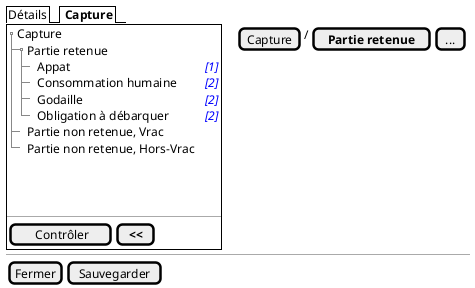 @startsalt
{
  {/ Détails | <b> Capture }
  {+
   {T
       + Capture    | .
       ++ Partie retenue
       +++ Appat | <i><color:blue>[1]
       +++ Consommation humaine | <i><color:blue>[2]
       +++ Godaille | <i><color:blue>[2]
       +++ Obligation à débarquer | <i><color:blue>[2]
       ++ Partie non retenue, Vrac
       ++ Partie non retenue, Hors-Vrac
   }
    .
    .
    .
   --
   {
      [<&checkmark> Contrôler] | [ <b><< ]
   }
  } | . | {
    { [Capture] | / | [<b>Partie retenue] | [...] }

  }

  -- | -- | --
  { [Fermer] | [Sauvegarder] }
}
@endsalt

